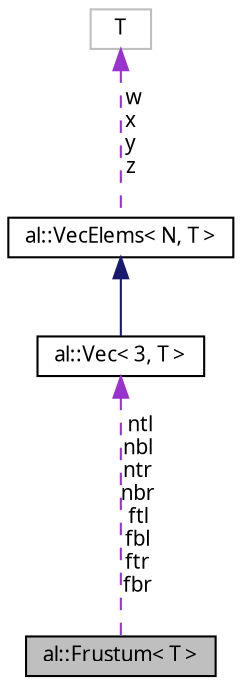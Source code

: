 digraph "al::Frustum&lt; T &gt;"
{
 // LATEX_PDF_SIZE
  bgcolor="transparent";
  edge [fontname="FreeSans.ttf",fontsize="10",labelfontname="FreeSans.ttf",labelfontsize="10"];
  node [fontname="FreeSans.ttf",fontsize="10",shape=record];
  Node1 [label="al::Frustum\< T \>",height=0.2,width=0.4,color="black", fillcolor="grey75", style="filled", fontcolor="black",tooltip="Rectangular frustum."];
  Node2 -> Node1 [dir="back",color="darkorchid3",fontsize="10",style="dashed",label=" ntl\nnbl\nntr\nnbr\nftl\nfbl\nftr\nfbr" ,fontname="FreeSans.ttf"];
  Node2 [label="al::Vec\< 3, T \>",height=0.2,width=0.4,color="black",URL="$classal_1_1_vec.html",tooltip=" "];
  Node3 -> Node2 [dir="back",color="midnightblue",fontsize="10",style="solid",fontname="FreeSans.ttf"];
  Node3 [label="al::VecElems\< N, T \>",height=0.2,width=0.4,color="black",URL="$structal_1_1_vec_elems.html",tooltip=" "];
  Node4 -> Node3 [dir="back",color="darkorchid3",fontsize="10",style="dashed",label=" w\nx\ny\nz" ,fontname="FreeSans.ttf"];
  Node4 [label="T",height=0.2,width=0.4,color="grey75",tooltip=" "];
}
